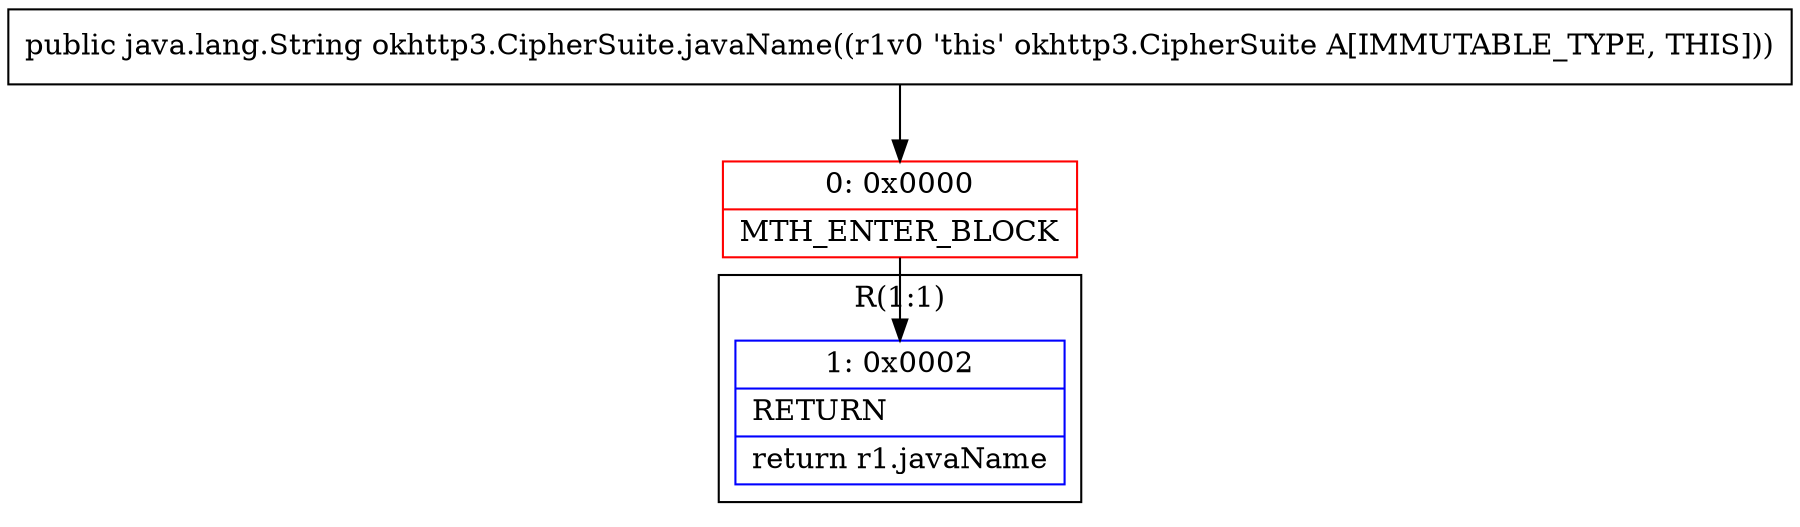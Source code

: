 digraph "CFG forokhttp3.CipherSuite.javaName()Ljava\/lang\/String;" {
subgraph cluster_Region_748409803 {
label = "R(1:1)";
node [shape=record,color=blue];
Node_1 [shape=record,label="{1\:\ 0x0002|RETURN\l|return r1.javaName\l}"];
}
Node_0 [shape=record,color=red,label="{0\:\ 0x0000|MTH_ENTER_BLOCK\l}"];
MethodNode[shape=record,label="{public java.lang.String okhttp3.CipherSuite.javaName((r1v0 'this' okhttp3.CipherSuite A[IMMUTABLE_TYPE, THIS])) }"];
MethodNode -> Node_0;
Node_0 -> Node_1;
}

